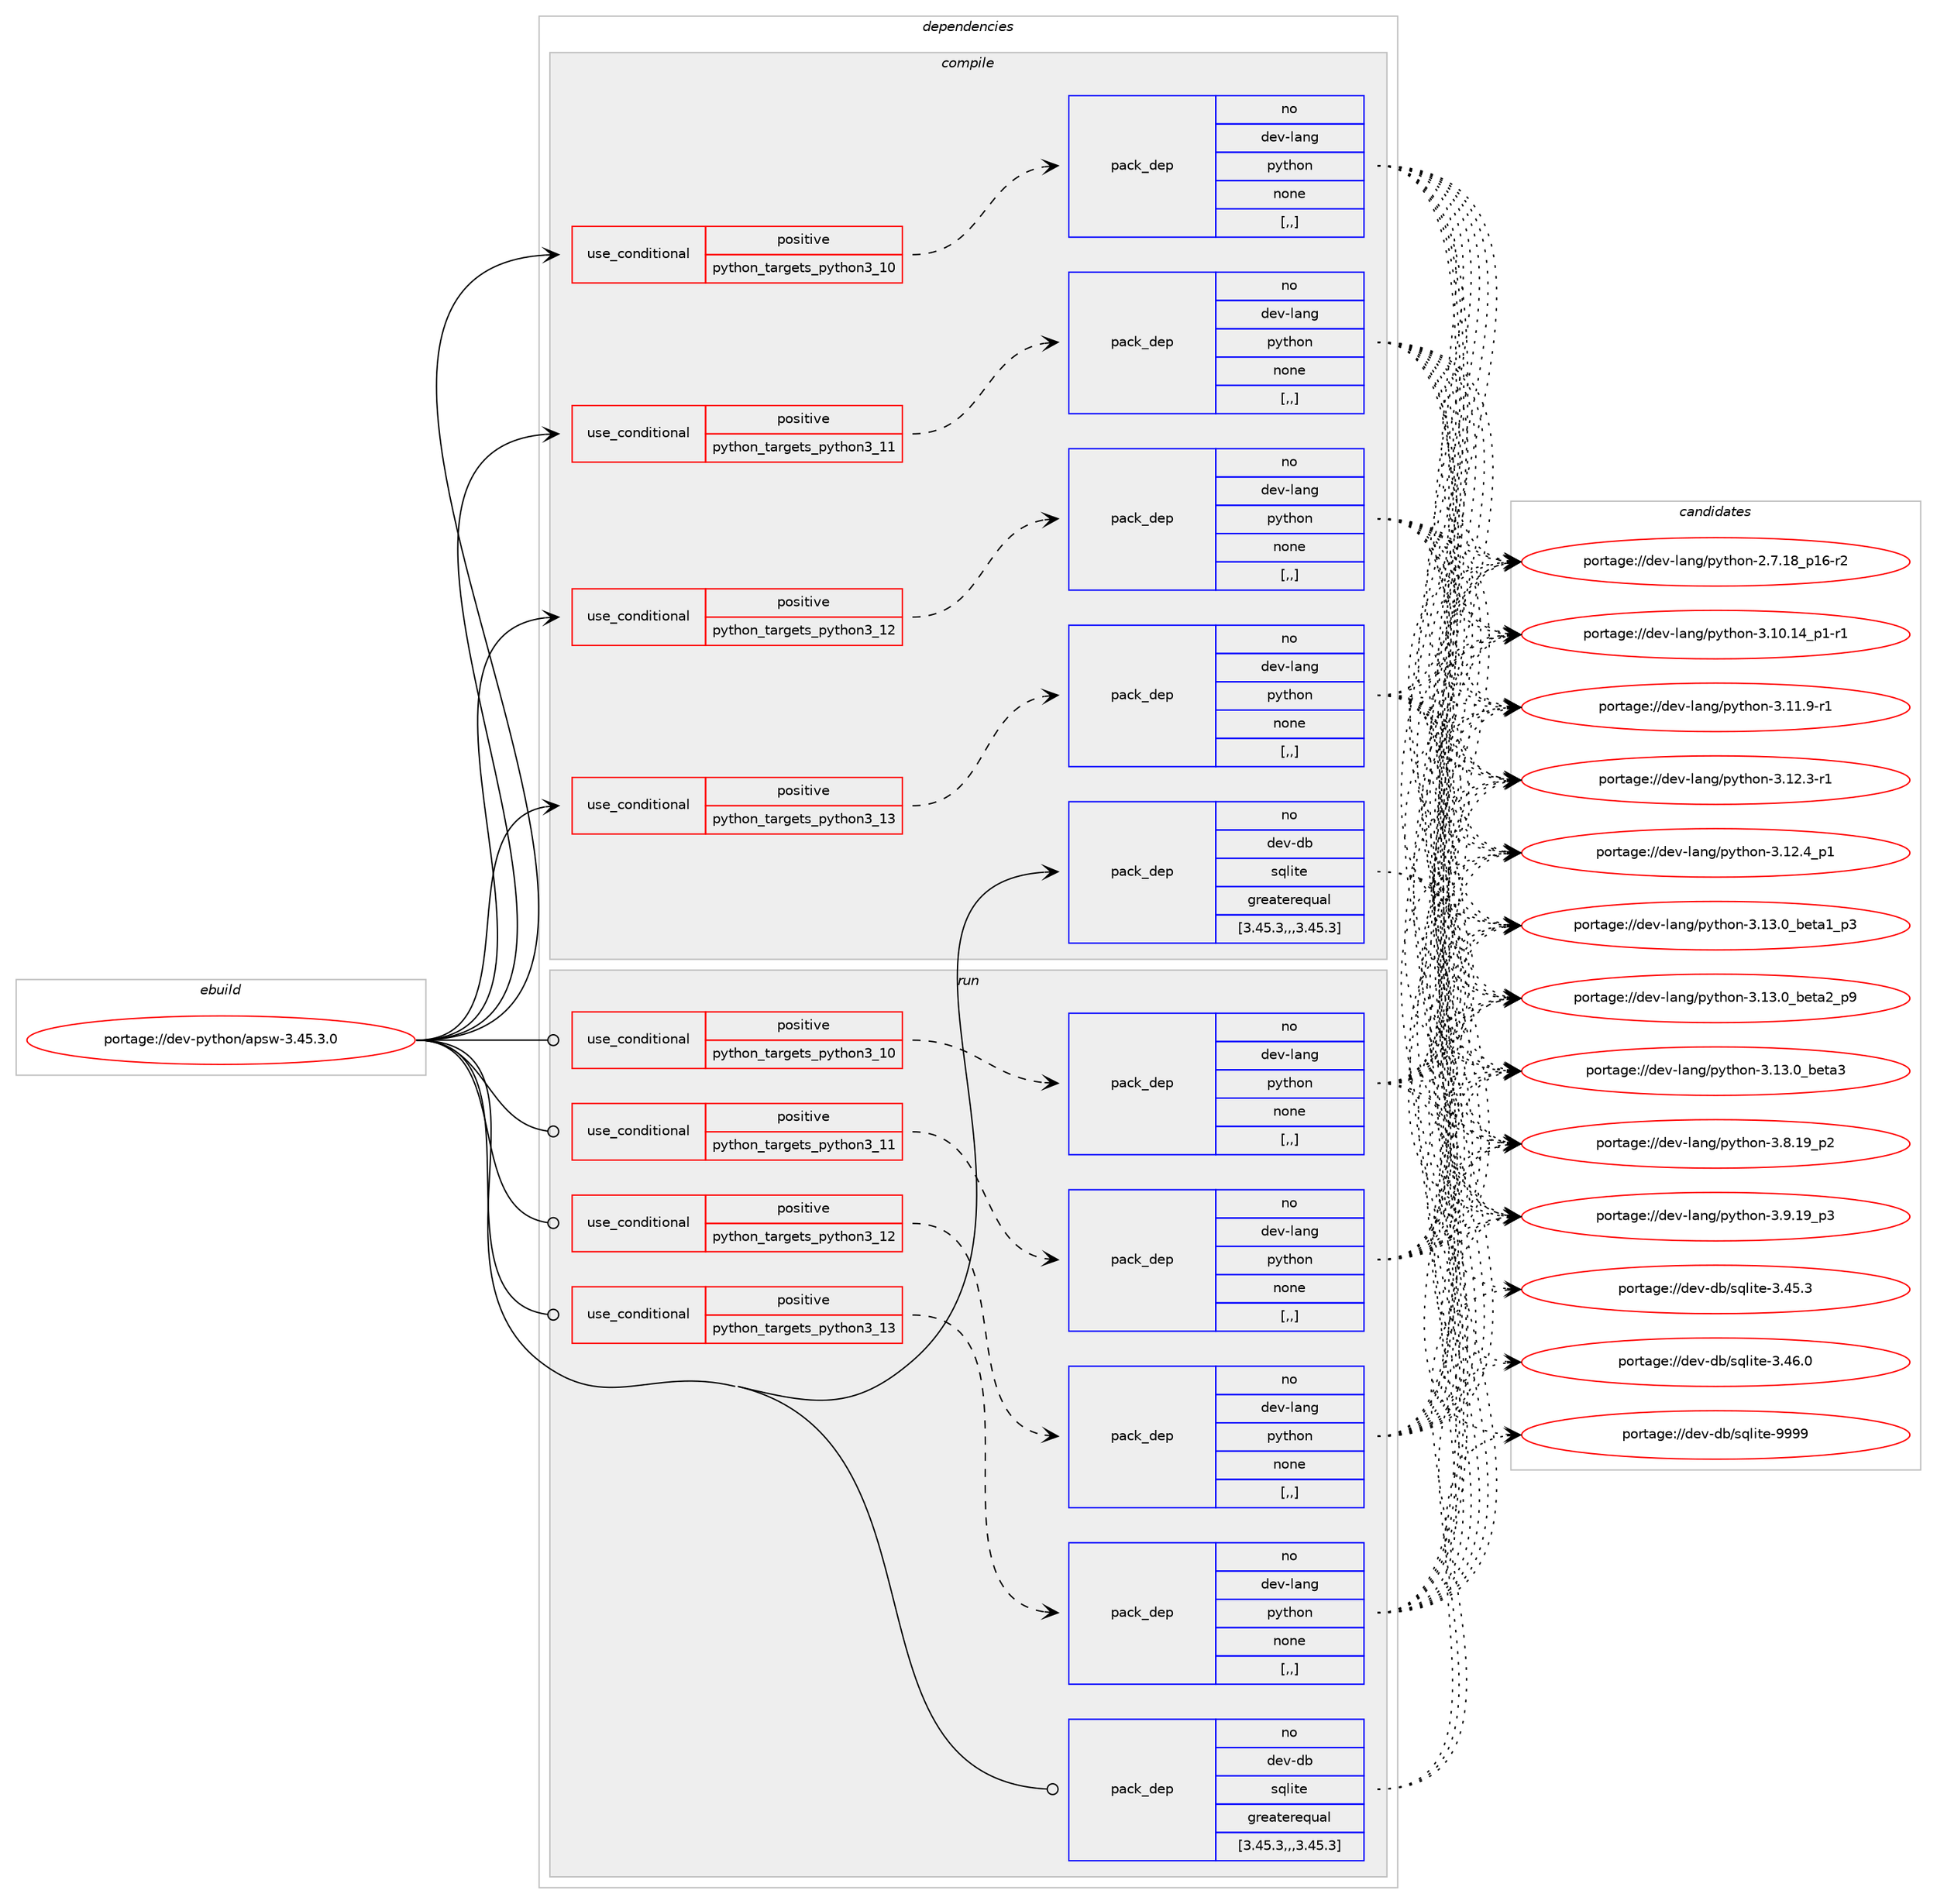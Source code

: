 digraph prolog {

# *************
# Graph options
# *************

newrank=true;
concentrate=true;
compound=true;
graph [rankdir=LR,fontname=Helvetica,fontsize=10,ranksep=1.5];#, ranksep=2.5, nodesep=0.2];
edge  [arrowhead=vee];
node  [fontname=Helvetica,fontsize=10];

# **********
# The ebuild
# **********

subgraph cluster_leftcol {
color=gray;
label=<<i>ebuild</i>>;
id [label="portage://dev-python/apsw-3.45.3.0", color=red, width=4, href="../dev-python/apsw-3.45.3.0.svg"];
}

# ****************
# The dependencies
# ****************

subgraph cluster_midcol {
color=gray;
label=<<i>dependencies</i>>;
subgraph cluster_compile {
fillcolor="#eeeeee";
style=filled;
label=<<i>compile</i>>;
subgraph cond30078 {
dependency138752 [label=<<TABLE BORDER="0" CELLBORDER="1" CELLSPACING="0" CELLPADDING="4"><TR><TD ROWSPAN="3" CELLPADDING="10">use_conditional</TD></TR><TR><TD>positive</TD></TR><TR><TD>python_targets_python3_10</TD></TR></TABLE>>, shape=none, color=red];
subgraph pack107465 {
dependency138753 [label=<<TABLE BORDER="0" CELLBORDER="1" CELLSPACING="0" CELLPADDING="4" WIDTH="220"><TR><TD ROWSPAN="6" CELLPADDING="30">pack_dep</TD></TR><TR><TD WIDTH="110">no</TD></TR><TR><TD>dev-lang</TD></TR><TR><TD>python</TD></TR><TR><TD>none</TD></TR><TR><TD>[,,]</TD></TR></TABLE>>, shape=none, color=blue];
}
dependency138752:e -> dependency138753:w [weight=20,style="dashed",arrowhead="vee"];
}
id:e -> dependency138752:w [weight=20,style="solid",arrowhead="vee"];
subgraph cond30079 {
dependency138754 [label=<<TABLE BORDER="0" CELLBORDER="1" CELLSPACING="0" CELLPADDING="4"><TR><TD ROWSPAN="3" CELLPADDING="10">use_conditional</TD></TR><TR><TD>positive</TD></TR><TR><TD>python_targets_python3_11</TD></TR></TABLE>>, shape=none, color=red];
subgraph pack107466 {
dependency138755 [label=<<TABLE BORDER="0" CELLBORDER="1" CELLSPACING="0" CELLPADDING="4" WIDTH="220"><TR><TD ROWSPAN="6" CELLPADDING="30">pack_dep</TD></TR><TR><TD WIDTH="110">no</TD></TR><TR><TD>dev-lang</TD></TR><TR><TD>python</TD></TR><TR><TD>none</TD></TR><TR><TD>[,,]</TD></TR></TABLE>>, shape=none, color=blue];
}
dependency138754:e -> dependency138755:w [weight=20,style="dashed",arrowhead="vee"];
}
id:e -> dependency138754:w [weight=20,style="solid",arrowhead="vee"];
subgraph cond30080 {
dependency138756 [label=<<TABLE BORDER="0" CELLBORDER="1" CELLSPACING="0" CELLPADDING="4"><TR><TD ROWSPAN="3" CELLPADDING="10">use_conditional</TD></TR><TR><TD>positive</TD></TR><TR><TD>python_targets_python3_12</TD></TR></TABLE>>, shape=none, color=red];
subgraph pack107467 {
dependency138757 [label=<<TABLE BORDER="0" CELLBORDER="1" CELLSPACING="0" CELLPADDING="4" WIDTH="220"><TR><TD ROWSPAN="6" CELLPADDING="30">pack_dep</TD></TR><TR><TD WIDTH="110">no</TD></TR><TR><TD>dev-lang</TD></TR><TR><TD>python</TD></TR><TR><TD>none</TD></TR><TR><TD>[,,]</TD></TR></TABLE>>, shape=none, color=blue];
}
dependency138756:e -> dependency138757:w [weight=20,style="dashed",arrowhead="vee"];
}
id:e -> dependency138756:w [weight=20,style="solid",arrowhead="vee"];
subgraph cond30081 {
dependency138758 [label=<<TABLE BORDER="0" CELLBORDER="1" CELLSPACING="0" CELLPADDING="4"><TR><TD ROWSPAN="3" CELLPADDING="10">use_conditional</TD></TR><TR><TD>positive</TD></TR><TR><TD>python_targets_python3_13</TD></TR></TABLE>>, shape=none, color=red];
subgraph pack107468 {
dependency138759 [label=<<TABLE BORDER="0" CELLBORDER="1" CELLSPACING="0" CELLPADDING="4" WIDTH="220"><TR><TD ROWSPAN="6" CELLPADDING="30">pack_dep</TD></TR><TR><TD WIDTH="110">no</TD></TR><TR><TD>dev-lang</TD></TR><TR><TD>python</TD></TR><TR><TD>none</TD></TR><TR><TD>[,,]</TD></TR></TABLE>>, shape=none, color=blue];
}
dependency138758:e -> dependency138759:w [weight=20,style="dashed",arrowhead="vee"];
}
id:e -> dependency138758:w [weight=20,style="solid",arrowhead="vee"];
subgraph pack107469 {
dependency138760 [label=<<TABLE BORDER="0" CELLBORDER="1" CELLSPACING="0" CELLPADDING="4" WIDTH="220"><TR><TD ROWSPAN="6" CELLPADDING="30">pack_dep</TD></TR><TR><TD WIDTH="110">no</TD></TR><TR><TD>dev-db</TD></TR><TR><TD>sqlite</TD></TR><TR><TD>greaterequal</TD></TR><TR><TD>[3.45.3,,,3.45.3]</TD></TR></TABLE>>, shape=none, color=blue];
}
id:e -> dependency138760:w [weight=20,style="solid",arrowhead="vee"];
}
subgraph cluster_compileandrun {
fillcolor="#eeeeee";
style=filled;
label=<<i>compile and run</i>>;
}
subgraph cluster_run {
fillcolor="#eeeeee";
style=filled;
label=<<i>run</i>>;
subgraph cond30082 {
dependency138761 [label=<<TABLE BORDER="0" CELLBORDER="1" CELLSPACING="0" CELLPADDING="4"><TR><TD ROWSPAN="3" CELLPADDING="10">use_conditional</TD></TR><TR><TD>positive</TD></TR><TR><TD>python_targets_python3_10</TD></TR></TABLE>>, shape=none, color=red];
subgraph pack107470 {
dependency138762 [label=<<TABLE BORDER="0" CELLBORDER="1" CELLSPACING="0" CELLPADDING="4" WIDTH="220"><TR><TD ROWSPAN="6" CELLPADDING="30">pack_dep</TD></TR><TR><TD WIDTH="110">no</TD></TR><TR><TD>dev-lang</TD></TR><TR><TD>python</TD></TR><TR><TD>none</TD></TR><TR><TD>[,,]</TD></TR></TABLE>>, shape=none, color=blue];
}
dependency138761:e -> dependency138762:w [weight=20,style="dashed",arrowhead="vee"];
}
id:e -> dependency138761:w [weight=20,style="solid",arrowhead="odot"];
subgraph cond30083 {
dependency138763 [label=<<TABLE BORDER="0" CELLBORDER="1" CELLSPACING="0" CELLPADDING="4"><TR><TD ROWSPAN="3" CELLPADDING="10">use_conditional</TD></TR><TR><TD>positive</TD></TR><TR><TD>python_targets_python3_11</TD></TR></TABLE>>, shape=none, color=red];
subgraph pack107471 {
dependency138764 [label=<<TABLE BORDER="0" CELLBORDER="1" CELLSPACING="0" CELLPADDING="4" WIDTH="220"><TR><TD ROWSPAN="6" CELLPADDING="30">pack_dep</TD></TR><TR><TD WIDTH="110">no</TD></TR><TR><TD>dev-lang</TD></TR><TR><TD>python</TD></TR><TR><TD>none</TD></TR><TR><TD>[,,]</TD></TR></TABLE>>, shape=none, color=blue];
}
dependency138763:e -> dependency138764:w [weight=20,style="dashed",arrowhead="vee"];
}
id:e -> dependency138763:w [weight=20,style="solid",arrowhead="odot"];
subgraph cond30084 {
dependency138765 [label=<<TABLE BORDER="0" CELLBORDER="1" CELLSPACING="0" CELLPADDING="4"><TR><TD ROWSPAN="3" CELLPADDING="10">use_conditional</TD></TR><TR><TD>positive</TD></TR><TR><TD>python_targets_python3_12</TD></TR></TABLE>>, shape=none, color=red];
subgraph pack107472 {
dependency138766 [label=<<TABLE BORDER="0" CELLBORDER="1" CELLSPACING="0" CELLPADDING="4" WIDTH="220"><TR><TD ROWSPAN="6" CELLPADDING="30">pack_dep</TD></TR><TR><TD WIDTH="110">no</TD></TR><TR><TD>dev-lang</TD></TR><TR><TD>python</TD></TR><TR><TD>none</TD></TR><TR><TD>[,,]</TD></TR></TABLE>>, shape=none, color=blue];
}
dependency138765:e -> dependency138766:w [weight=20,style="dashed",arrowhead="vee"];
}
id:e -> dependency138765:w [weight=20,style="solid",arrowhead="odot"];
subgraph cond30085 {
dependency138767 [label=<<TABLE BORDER="0" CELLBORDER="1" CELLSPACING="0" CELLPADDING="4"><TR><TD ROWSPAN="3" CELLPADDING="10">use_conditional</TD></TR><TR><TD>positive</TD></TR><TR><TD>python_targets_python3_13</TD></TR></TABLE>>, shape=none, color=red];
subgraph pack107473 {
dependency138768 [label=<<TABLE BORDER="0" CELLBORDER="1" CELLSPACING="0" CELLPADDING="4" WIDTH="220"><TR><TD ROWSPAN="6" CELLPADDING="30">pack_dep</TD></TR><TR><TD WIDTH="110">no</TD></TR><TR><TD>dev-lang</TD></TR><TR><TD>python</TD></TR><TR><TD>none</TD></TR><TR><TD>[,,]</TD></TR></TABLE>>, shape=none, color=blue];
}
dependency138767:e -> dependency138768:w [weight=20,style="dashed",arrowhead="vee"];
}
id:e -> dependency138767:w [weight=20,style="solid",arrowhead="odot"];
subgraph pack107474 {
dependency138769 [label=<<TABLE BORDER="0" CELLBORDER="1" CELLSPACING="0" CELLPADDING="4" WIDTH="220"><TR><TD ROWSPAN="6" CELLPADDING="30">pack_dep</TD></TR><TR><TD WIDTH="110">no</TD></TR><TR><TD>dev-db</TD></TR><TR><TD>sqlite</TD></TR><TR><TD>greaterequal</TD></TR><TR><TD>[3.45.3,,,3.45.3]</TD></TR></TABLE>>, shape=none, color=blue];
}
id:e -> dependency138769:w [weight=20,style="solid",arrowhead="odot"];
}
}

# **************
# The candidates
# **************

subgraph cluster_choices {
rank=same;
color=gray;
label=<<i>candidates</i>>;

subgraph choice107465 {
color=black;
nodesep=1;
choice100101118451089711010347112121116104111110455046554649569511249544511450 [label="portage://dev-lang/python-2.7.18_p16-r2", color=red, width=4,href="../dev-lang/python-2.7.18_p16-r2.svg"];
choice100101118451089711010347112121116104111110455146494846495295112494511449 [label="portage://dev-lang/python-3.10.14_p1-r1", color=red, width=4,href="../dev-lang/python-3.10.14_p1-r1.svg"];
choice100101118451089711010347112121116104111110455146494946574511449 [label="portage://dev-lang/python-3.11.9-r1", color=red, width=4,href="../dev-lang/python-3.11.9-r1.svg"];
choice100101118451089711010347112121116104111110455146495046514511449 [label="portage://dev-lang/python-3.12.3-r1", color=red, width=4,href="../dev-lang/python-3.12.3-r1.svg"];
choice100101118451089711010347112121116104111110455146495046529511249 [label="portage://dev-lang/python-3.12.4_p1", color=red, width=4,href="../dev-lang/python-3.12.4_p1.svg"];
choice10010111845108971101034711212111610411111045514649514648959810111697499511251 [label="portage://dev-lang/python-3.13.0_beta1_p3", color=red, width=4,href="../dev-lang/python-3.13.0_beta1_p3.svg"];
choice10010111845108971101034711212111610411111045514649514648959810111697509511257 [label="portage://dev-lang/python-3.13.0_beta2_p9", color=red, width=4,href="../dev-lang/python-3.13.0_beta2_p9.svg"];
choice1001011184510897110103471121211161041111104551464951464895981011169751 [label="portage://dev-lang/python-3.13.0_beta3", color=red, width=4,href="../dev-lang/python-3.13.0_beta3.svg"];
choice100101118451089711010347112121116104111110455146564649579511250 [label="portage://dev-lang/python-3.8.19_p2", color=red, width=4,href="../dev-lang/python-3.8.19_p2.svg"];
choice100101118451089711010347112121116104111110455146574649579511251 [label="portage://dev-lang/python-3.9.19_p3", color=red, width=4,href="../dev-lang/python-3.9.19_p3.svg"];
dependency138753:e -> choice100101118451089711010347112121116104111110455046554649569511249544511450:w [style=dotted,weight="100"];
dependency138753:e -> choice100101118451089711010347112121116104111110455146494846495295112494511449:w [style=dotted,weight="100"];
dependency138753:e -> choice100101118451089711010347112121116104111110455146494946574511449:w [style=dotted,weight="100"];
dependency138753:e -> choice100101118451089711010347112121116104111110455146495046514511449:w [style=dotted,weight="100"];
dependency138753:e -> choice100101118451089711010347112121116104111110455146495046529511249:w [style=dotted,weight="100"];
dependency138753:e -> choice10010111845108971101034711212111610411111045514649514648959810111697499511251:w [style=dotted,weight="100"];
dependency138753:e -> choice10010111845108971101034711212111610411111045514649514648959810111697509511257:w [style=dotted,weight="100"];
dependency138753:e -> choice1001011184510897110103471121211161041111104551464951464895981011169751:w [style=dotted,weight="100"];
dependency138753:e -> choice100101118451089711010347112121116104111110455146564649579511250:w [style=dotted,weight="100"];
dependency138753:e -> choice100101118451089711010347112121116104111110455146574649579511251:w [style=dotted,weight="100"];
}
subgraph choice107466 {
color=black;
nodesep=1;
choice100101118451089711010347112121116104111110455046554649569511249544511450 [label="portage://dev-lang/python-2.7.18_p16-r2", color=red, width=4,href="../dev-lang/python-2.7.18_p16-r2.svg"];
choice100101118451089711010347112121116104111110455146494846495295112494511449 [label="portage://dev-lang/python-3.10.14_p1-r1", color=red, width=4,href="../dev-lang/python-3.10.14_p1-r1.svg"];
choice100101118451089711010347112121116104111110455146494946574511449 [label="portage://dev-lang/python-3.11.9-r1", color=red, width=4,href="../dev-lang/python-3.11.9-r1.svg"];
choice100101118451089711010347112121116104111110455146495046514511449 [label="portage://dev-lang/python-3.12.3-r1", color=red, width=4,href="../dev-lang/python-3.12.3-r1.svg"];
choice100101118451089711010347112121116104111110455146495046529511249 [label="portage://dev-lang/python-3.12.4_p1", color=red, width=4,href="../dev-lang/python-3.12.4_p1.svg"];
choice10010111845108971101034711212111610411111045514649514648959810111697499511251 [label="portage://dev-lang/python-3.13.0_beta1_p3", color=red, width=4,href="../dev-lang/python-3.13.0_beta1_p3.svg"];
choice10010111845108971101034711212111610411111045514649514648959810111697509511257 [label="portage://dev-lang/python-3.13.0_beta2_p9", color=red, width=4,href="../dev-lang/python-3.13.0_beta2_p9.svg"];
choice1001011184510897110103471121211161041111104551464951464895981011169751 [label="portage://dev-lang/python-3.13.0_beta3", color=red, width=4,href="../dev-lang/python-3.13.0_beta3.svg"];
choice100101118451089711010347112121116104111110455146564649579511250 [label="portage://dev-lang/python-3.8.19_p2", color=red, width=4,href="../dev-lang/python-3.8.19_p2.svg"];
choice100101118451089711010347112121116104111110455146574649579511251 [label="portage://dev-lang/python-3.9.19_p3", color=red, width=4,href="../dev-lang/python-3.9.19_p3.svg"];
dependency138755:e -> choice100101118451089711010347112121116104111110455046554649569511249544511450:w [style=dotted,weight="100"];
dependency138755:e -> choice100101118451089711010347112121116104111110455146494846495295112494511449:w [style=dotted,weight="100"];
dependency138755:e -> choice100101118451089711010347112121116104111110455146494946574511449:w [style=dotted,weight="100"];
dependency138755:e -> choice100101118451089711010347112121116104111110455146495046514511449:w [style=dotted,weight="100"];
dependency138755:e -> choice100101118451089711010347112121116104111110455146495046529511249:w [style=dotted,weight="100"];
dependency138755:e -> choice10010111845108971101034711212111610411111045514649514648959810111697499511251:w [style=dotted,weight="100"];
dependency138755:e -> choice10010111845108971101034711212111610411111045514649514648959810111697509511257:w [style=dotted,weight="100"];
dependency138755:e -> choice1001011184510897110103471121211161041111104551464951464895981011169751:w [style=dotted,weight="100"];
dependency138755:e -> choice100101118451089711010347112121116104111110455146564649579511250:w [style=dotted,weight="100"];
dependency138755:e -> choice100101118451089711010347112121116104111110455146574649579511251:w [style=dotted,weight="100"];
}
subgraph choice107467 {
color=black;
nodesep=1;
choice100101118451089711010347112121116104111110455046554649569511249544511450 [label="portage://dev-lang/python-2.7.18_p16-r2", color=red, width=4,href="../dev-lang/python-2.7.18_p16-r2.svg"];
choice100101118451089711010347112121116104111110455146494846495295112494511449 [label="portage://dev-lang/python-3.10.14_p1-r1", color=red, width=4,href="../dev-lang/python-3.10.14_p1-r1.svg"];
choice100101118451089711010347112121116104111110455146494946574511449 [label="portage://dev-lang/python-3.11.9-r1", color=red, width=4,href="../dev-lang/python-3.11.9-r1.svg"];
choice100101118451089711010347112121116104111110455146495046514511449 [label="portage://dev-lang/python-3.12.3-r1", color=red, width=4,href="../dev-lang/python-3.12.3-r1.svg"];
choice100101118451089711010347112121116104111110455146495046529511249 [label="portage://dev-lang/python-3.12.4_p1", color=red, width=4,href="../dev-lang/python-3.12.4_p1.svg"];
choice10010111845108971101034711212111610411111045514649514648959810111697499511251 [label="portage://dev-lang/python-3.13.0_beta1_p3", color=red, width=4,href="../dev-lang/python-3.13.0_beta1_p3.svg"];
choice10010111845108971101034711212111610411111045514649514648959810111697509511257 [label="portage://dev-lang/python-3.13.0_beta2_p9", color=red, width=4,href="../dev-lang/python-3.13.0_beta2_p9.svg"];
choice1001011184510897110103471121211161041111104551464951464895981011169751 [label="portage://dev-lang/python-3.13.0_beta3", color=red, width=4,href="../dev-lang/python-3.13.0_beta3.svg"];
choice100101118451089711010347112121116104111110455146564649579511250 [label="portage://dev-lang/python-3.8.19_p2", color=red, width=4,href="../dev-lang/python-3.8.19_p2.svg"];
choice100101118451089711010347112121116104111110455146574649579511251 [label="portage://dev-lang/python-3.9.19_p3", color=red, width=4,href="../dev-lang/python-3.9.19_p3.svg"];
dependency138757:e -> choice100101118451089711010347112121116104111110455046554649569511249544511450:w [style=dotted,weight="100"];
dependency138757:e -> choice100101118451089711010347112121116104111110455146494846495295112494511449:w [style=dotted,weight="100"];
dependency138757:e -> choice100101118451089711010347112121116104111110455146494946574511449:w [style=dotted,weight="100"];
dependency138757:e -> choice100101118451089711010347112121116104111110455146495046514511449:w [style=dotted,weight="100"];
dependency138757:e -> choice100101118451089711010347112121116104111110455146495046529511249:w [style=dotted,weight="100"];
dependency138757:e -> choice10010111845108971101034711212111610411111045514649514648959810111697499511251:w [style=dotted,weight="100"];
dependency138757:e -> choice10010111845108971101034711212111610411111045514649514648959810111697509511257:w [style=dotted,weight="100"];
dependency138757:e -> choice1001011184510897110103471121211161041111104551464951464895981011169751:w [style=dotted,weight="100"];
dependency138757:e -> choice100101118451089711010347112121116104111110455146564649579511250:w [style=dotted,weight="100"];
dependency138757:e -> choice100101118451089711010347112121116104111110455146574649579511251:w [style=dotted,weight="100"];
}
subgraph choice107468 {
color=black;
nodesep=1;
choice100101118451089711010347112121116104111110455046554649569511249544511450 [label="portage://dev-lang/python-2.7.18_p16-r2", color=red, width=4,href="../dev-lang/python-2.7.18_p16-r2.svg"];
choice100101118451089711010347112121116104111110455146494846495295112494511449 [label="portage://dev-lang/python-3.10.14_p1-r1", color=red, width=4,href="../dev-lang/python-3.10.14_p1-r1.svg"];
choice100101118451089711010347112121116104111110455146494946574511449 [label="portage://dev-lang/python-3.11.9-r1", color=red, width=4,href="../dev-lang/python-3.11.9-r1.svg"];
choice100101118451089711010347112121116104111110455146495046514511449 [label="portage://dev-lang/python-3.12.3-r1", color=red, width=4,href="../dev-lang/python-3.12.3-r1.svg"];
choice100101118451089711010347112121116104111110455146495046529511249 [label="portage://dev-lang/python-3.12.4_p1", color=red, width=4,href="../dev-lang/python-3.12.4_p1.svg"];
choice10010111845108971101034711212111610411111045514649514648959810111697499511251 [label="portage://dev-lang/python-3.13.0_beta1_p3", color=red, width=4,href="../dev-lang/python-3.13.0_beta1_p3.svg"];
choice10010111845108971101034711212111610411111045514649514648959810111697509511257 [label="portage://dev-lang/python-3.13.0_beta2_p9", color=red, width=4,href="../dev-lang/python-3.13.0_beta2_p9.svg"];
choice1001011184510897110103471121211161041111104551464951464895981011169751 [label="portage://dev-lang/python-3.13.0_beta3", color=red, width=4,href="../dev-lang/python-3.13.0_beta3.svg"];
choice100101118451089711010347112121116104111110455146564649579511250 [label="portage://dev-lang/python-3.8.19_p2", color=red, width=4,href="../dev-lang/python-3.8.19_p2.svg"];
choice100101118451089711010347112121116104111110455146574649579511251 [label="portage://dev-lang/python-3.9.19_p3", color=red, width=4,href="../dev-lang/python-3.9.19_p3.svg"];
dependency138759:e -> choice100101118451089711010347112121116104111110455046554649569511249544511450:w [style=dotted,weight="100"];
dependency138759:e -> choice100101118451089711010347112121116104111110455146494846495295112494511449:w [style=dotted,weight="100"];
dependency138759:e -> choice100101118451089711010347112121116104111110455146494946574511449:w [style=dotted,weight="100"];
dependency138759:e -> choice100101118451089711010347112121116104111110455146495046514511449:w [style=dotted,weight="100"];
dependency138759:e -> choice100101118451089711010347112121116104111110455146495046529511249:w [style=dotted,weight="100"];
dependency138759:e -> choice10010111845108971101034711212111610411111045514649514648959810111697499511251:w [style=dotted,weight="100"];
dependency138759:e -> choice10010111845108971101034711212111610411111045514649514648959810111697509511257:w [style=dotted,weight="100"];
dependency138759:e -> choice1001011184510897110103471121211161041111104551464951464895981011169751:w [style=dotted,weight="100"];
dependency138759:e -> choice100101118451089711010347112121116104111110455146564649579511250:w [style=dotted,weight="100"];
dependency138759:e -> choice100101118451089711010347112121116104111110455146574649579511251:w [style=dotted,weight="100"];
}
subgraph choice107469 {
color=black;
nodesep=1;
choice10010111845100984711511310810511610145514652534651 [label="portage://dev-db/sqlite-3.45.3", color=red, width=4,href="../dev-db/sqlite-3.45.3.svg"];
choice10010111845100984711511310810511610145514652544648 [label="portage://dev-db/sqlite-3.46.0", color=red, width=4,href="../dev-db/sqlite-3.46.0.svg"];
choice1001011184510098471151131081051161014557575757 [label="portage://dev-db/sqlite-9999", color=red, width=4,href="../dev-db/sqlite-9999.svg"];
dependency138760:e -> choice10010111845100984711511310810511610145514652534651:w [style=dotted,weight="100"];
dependency138760:e -> choice10010111845100984711511310810511610145514652544648:w [style=dotted,weight="100"];
dependency138760:e -> choice1001011184510098471151131081051161014557575757:w [style=dotted,weight="100"];
}
subgraph choice107470 {
color=black;
nodesep=1;
choice100101118451089711010347112121116104111110455046554649569511249544511450 [label="portage://dev-lang/python-2.7.18_p16-r2", color=red, width=4,href="../dev-lang/python-2.7.18_p16-r2.svg"];
choice100101118451089711010347112121116104111110455146494846495295112494511449 [label="portage://dev-lang/python-3.10.14_p1-r1", color=red, width=4,href="../dev-lang/python-3.10.14_p1-r1.svg"];
choice100101118451089711010347112121116104111110455146494946574511449 [label="portage://dev-lang/python-3.11.9-r1", color=red, width=4,href="../dev-lang/python-3.11.9-r1.svg"];
choice100101118451089711010347112121116104111110455146495046514511449 [label="portage://dev-lang/python-3.12.3-r1", color=red, width=4,href="../dev-lang/python-3.12.3-r1.svg"];
choice100101118451089711010347112121116104111110455146495046529511249 [label="portage://dev-lang/python-3.12.4_p1", color=red, width=4,href="../dev-lang/python-3.12.4_p1.svg"];
choice10010111845108971101034711212111610411111045514649514648959810111697499511251 [label="portage://dev-lang/python-3.13.0_beta1_p3", color=red, width=4,href="../dev-lang/python-3.13.0_beta1_p3.svg"];
choice10010111845108971101034711212111610411111045514649514648959810111697509511257 [label="portage://dev-lang/python-3.13.0_beta2_p9", color=red, width=4,href="../dev-lang/python-3.13.0_beta2_p9.svg"];
choice1001011184510897110103471121211161041111104551464951464895981011169751 [label="portage://dev-lang/python-3.13.0_beta3", color=red, width=4,href="../dev-lang/python-3.13.0_beta3.svg"];
choice100101118451089711010347112121116104111110455146564649579511250 [label="portage://dev-lang/python-3.8.19_p2", color=red, width=4,href="../dev-lang/python-3.8.19_p2.svg"];
choice100101118451089711010347112121116104111110455146574649579511251 [label="portage://dev-lang/python-3.9.19_p3", color=red, width=4,href="../dev-lang/python-3.9.19_p3.svg"];
dependency138762:e -> choice100101118451089711010347112121116104111110455046554649569511249544511450:w [style=dotted,weight="100"];
dependency138762:e -> choice100101118451089711010347112121116104111110455146494846495295112494511449:w [style=dotted,weight="100"];
dependency138762:e -> choice100101118451089711010347112121116104111110455146494946574511449:w [style=dotted,weight="100"];
dependency138762:e -> choice100101118451089711010347112121116104111110455146495046514511449:w [style=dotted,weight="100"];
dependency138762:e -> choice100101118451089711010347112121116104111110455146495046529511249:w [style=dotted,weight="100"];
dependency138762:e -> choice10010111845108971101034711212111610411111045514649514648959810111697499511251:w [style=dotted,weight="100"];
dependency138762:e -> choice10010111845108971101034711212111610411111045514649514648959810111697509511257:w [style=dotted,weight="100"];
dependency138762:e -> choice1001011184510897110103471121211161041111104551464951464895981011169751:w [style=dotted,weight="100"];
dependency138762:e -> choice100101118451089711010347112121116104111110455146564649579511250:w [style=dotted,weight="100"];
dependency138762:e -> choice100101118451089711010347112121116104111110455146574649579511251:w [style=dotted,weight="100"];
}
subgraph choice107471 {
color=black;
nodesep=1;
choice100101118451089711010347112121116104111110455046554649569511249544511450 [label="portage://dev-lang/python-2.7.18_p16-r2", color=red, width=4,href="../dev-lang/python-2.7.18_p16-r2.svg"];
choice100101118451089711010347112121116104111110455146494846495295112494511449 [label="portage://dev-lang/python-3.10.14_p1-r1", color=red, width=4,href="../dev-lang/python-3.10.14_p1-r1.svg"];
choice100101118451089711010347112121116104111110455146494946574511449 [label="portage://dev-lang/python-3.11.9-r1", color=red, width=4,href="../dev-lang/python-3.11.9-r1.svg"];
choice100101118451089711010347112121116104111110455146495046514511449 [label="portage://dev-lang/python-3.12.3-r1", color=red, width=4,href="../dev-lang/python-3.12.3-r1.svg"];
choice100101118451089711010347112121116104111110455146495046529511249 [label="portage://dev-lang/python-3.12.4_p1", color=red, width=4,href="../dev-lang/python-3.12.4_p1.svg"];
choice10010111845108971101034711212111610411111045514649514648959810111697499511251 [label="portage://dev-lang/python-3.13.0_beta1_p3", color=red, width=4,href="../dev-lang/python-3.13.0_beta1_p3.svg"];
choice10010111845108971101034711212111610411111045514649514648959810111697509511257 [label="portage://dev-lang/python-3.13.0_beta2_p9", color=red, width=4,href="../dev-lang/python-3.13.0_beta2_p9.svg"];
choice1001011184510897110103471121211161041111104551464951464895981011169751 [label="portage://dev-lang/python-3.13.0_beta3", color=red, width=4,href="../dev-lang/python-3.13.0_beta3.svg"];
choice100101118451089711010347112121116104111110455146564649579511250 [label="portage://dev-lang/python-3.8.19_p2", color=red, width=4,href="../dev-lang/python-3.8.19_p2.svg"];
choice100101118451089711010347112121116104111110455146574649579511251 [label="portage://dev-lang/python-3.9.19_p3", color=red, width=4,href="../dev-lang/python-3.9.19_p3.svg"];
dependency138764:e -> choice100101118451089711010347112121116104111110455046554649569511249544511450:w [style=dotted,weight="100"];
dependency138764:e -> choice100101118451089711010347112121116104111110455146494846495295112494511449:w [style=dotted,weight="100"];
dependency138764:e -> choice100101118451089711010347112121116104111110455146494946574511449:w [style=dotted,weight="100"];
dependency138764:e -> choice100101118451089711010347112121116104111110455146495046514511449:w [style=dotted,weight="100"];
dependency138764:e -> choice100101118451089711010347112121116104111110455146495046529511249:w [style=dotted,weight="100"];
dependency138764:e -> choice10010111845108971101034711212111610411111045514649514648959810111697499511251:w [style=dotted,weight="100"];
dependency138764:e -> choice10010111845108971101034711212111610411111045514649514648959810111697509511257:w [style=dotted,weight="100"];
dependency138764:e -> choice1001011184510897110103471121211161041111104551464951464895981011169751:w [style=dotted,weight="100"];
dependency138764:e -> choice100101118451089711010347112121116104111110455146564649579511250:w [style=dotted,weight="100"];
dependency138764:e -> choice100101118451089711010347112121116104111110455146574649579511251:w [style=dotted,weight="100"];
}
subgraph choice107472 {
color=black;
nodesep=1;
choice100101118451089711010347112121116104111110455046554649569511249544511450 [label="portage://dev-lang/python-2.7.18_p16-r2", color=red, width=4,href="../dev-lang/python-2.7.18_p16-r2.svg"];
choice100101118451089711010347112121116104111110455146494846495295112494511449 [label="portage://dev-lang/python-3.10.14_p1-r1", color=red, width=4,href="../dev-lang/python-3.10.14_p1-r1.svg"];
choice100101118451089711010347112121116104111110455146494946574511449 [label="portage://dev-lang/python-3.11.9-r1", color=red, width=4,href="../dev-lang/python-3.11.9-r1.svg"];
choice100101118451089711010347112121116104111110455146495046514511449 [label="portage://dev-lang/python-3.12.3-r1", color=red, width=4,href="../dev-lang/python-3.12.3-r1.svg"];
choice100101118451089711010347112121116104111110455146495046529511249 [label="portage://dev-lang/python-3.12.4_p1", color=red, width=4,href="../dev-lang/python-3.12.4_p1.svg"];
choice10010111845108971101034711212111610411111045514649514648959810111697499511251 [label="portage://dev-lang/python-3.13.0_beta1_p3", color=red, width=4,href="../dev-lang/python-3.13.0_beta1_p3.svg"];
choice10010111845108971101034711212111610411111045514649514648959810111697509511257 [label="portage://dev-lang/python-3.13.0_beta2_p9", color=red, width=4,href="../dev-lang/python-3.13.0_beta2_p9.svg"];
choice1001011184510897110103471121211161041111104551464951464895981011169751 [label="portage://dev-lang/python-3.13.0_beta3", color=red, width=4,href="../dev-lang/python-3.13.0_beta3.svg"];
choice100101118451089711010347112121116104111110455146564649579511250 [label="portage://dev-lang/python-3.8.19_p2", color=red, width=4,href="../dev-lang/python-3.8.19_p2.svg"];
choice100101118451089711010347112121116104111110455146574649579511251 [label="portage://dev-lang/python-3.9.19_p3", color=red, width=4,href="../dev-lang/python-3.9.19_p3.svg"];
dependency138766:e -> choice100101118451089711010347112121116104111110455046554649569511249544511450:w [style=dotted,weight="100"];
dependency138766:e -> choice100101118451089711010347112121116104111110455146494846495295112494511449:w [style=dotted,weight="100"];
dependency138766:e -> choice100101118451089711010347112121116104111110455146494946574511449:w [style=dotted,weight="100"];
dependency138766:e -> choice100101118451089711010347112121116104111110455146495046514511449:w [style=dotted,weight="100"];
dependency138766:e -> choice100101118451089711010347112121116104111110455146495046529511249:w [style=dotted,weight="100"];
dependency138766:e -> choice10010111845108971101034711212111610411111045514649514648959810111697499511251:w [style=dotted,weight="100"];
dependency138766:e -> choice10010111845108971101034711212111610411111045514649514648959810111697509511257:w [style=dotted,weight="100"];
dependency138766:e -> choice1001011184510897110103471121211161041111104551464951464895981011169751:w [style=dotted,weight="100"];
dependency138766:e -> choice100101118451089711010347112121116104111110455146564649579511250:w [style=dotted,weight="100"];
dependency138766:e -> choice100101118451089711010347112121116104111110455146574649579511251:w [style=dotted,weight="100"];
}
subgraph choice107473 {
color=black;
nodesep=1;
choice100101118451089711010347112121116104111110455046554649569511249544511450 [label="portage://dev-lang/python-2.7.18_p16-r2", color=red, width=4,href="../dev-lang/python-2.7.18_p16-r2.svg"];
choice100101118451089711010347112121116104111110455146494846495295112494511449 [label="portage://dev-lang/python-3.10.14_p1-r1", color=red, width=4,href="../dev-lang/python-3.10.14_p1-r1.svg"];
choice100101118451089711010347112121116104111110455146494946574511449 [label="portage://dev-lang/python-3.11.9-r1", color=red, width=4,href="../dev-lang/python-3.11.9-r1.svg"];
choice100101118451089711010347112121116104111110455146495046514511449 [label="portage://dev-lang/python-3.12.3-r1", color=red, width=4,href="../dev-lang/python-3.12.3-r1.svg"];
choice100101118451089711010347112121116104111110455146495046529511249 [label="portage://dev-lang/python-3.12.4_p1", color=red, width=4,href="../dev-lang/python-3.12.4_p1.svg"];
choice10010111845108971101034711212111610411111045514649514648959810111697499511251 [label="portage://dev-lang/python-3.13.0_beta1_p3", color=red, width=4,href="../dev-lang/python-3.13.0_beta1_p3.svg"];
choice10010111845108971101034711212111610411111045514649514648959810111697509511257 [label="portage://dev-lang/python-3.13.0_beta2_p9", color=red, width=4,href="../dev-lang/python-3.13.0_beta2_p9.svg"];
choice1001011184510897110103471121211161041111104551464951464895981011169751 [label="portage://dev-lang/python-3.13.0_beta3", color=red, width=4,href="../dev-lang/python-3.13.0_beta3.svg"];
choice100101118451089711010347112121116104111110455146564649579511250 [label="portage://dev-lang/python-3.8.19_p2", color=red, width=4,href="../dev-lang/python-3.8.19_p2.svg"];
choice100101118451089711010347112121116104111110455146574649579511251 [label="portage://dev-lang/python-3.9.19_p3", color=red, width=4,href="../dev-lang/python-3.9.19_p3.svg"];
dependency138768:e -> choice100101118451089711010347112121116104111110455046554649569511249544511450:w [style=dotted,weight="100"];
dependency138768:e -> choice100101118451089711010347112121116104111110455146494846495295112494511449:w [style=dotted,weight="100"];
dependency138768:e -> choice100101118451089711010347112121116104111110455146494946574511449:w [style=dotted,weight="100"];
dependency138768:e -> choice100101118451089711010347112121116104111110455146495046514511449:w [style=dotted,weight="100"];
dependency138768:e -> choice100101118451089711010347112121116104111110455146495046529511249:w [style=dotted,weight="100"];
dependency138768:e -> choice10010111845108971101034711212111610411111045514649514648959810111697499511251:w [style=dotted,weight="100"];
dependency138768:e -> choice10010111845108971101034711212111610411111045514649514648959810111697509511257:w [style=dotted,weight="100"];
dependency138768:e -> choice1001011184510897110103471121211161041111104551464951464895981011169751:w [style=dotted,weight="100"];
dependency138768:e -> choice100101118451089711010347112121116104111110455146564649579511250:w [style=dotted,weight="100"];
dependency138768:e -> choice100101118451089711010347112121116104111110455146574649579511251:w [style=dotted,weight="100"];
}
subgraph choice107474 {
color=black;
nodesep=1;
choice10010111845100984711511310810511610145514652534651 [label="portage://dev-db/sqlite-3.45.3", color=red, width=4,href="../dev-db/sqlite-3.45.3.svg"];
choice10010111845100984711511310810511610145514652544648 [label="portage://dev-db/sqlite-3.46.0", color=red, width=4,href="../dev-db/sqlite-3.46.0.svg"];
choice1001011184510098471151131081051161014557575757 [label="portage://dev-db/sqlite-9999", color=red, width=4,href="../dev-db/sqlite-9999.svg"];
dependency138769:e -> choice10010111845100984711511310810511610145514652534651:w [style=dotted,weight="100"];
dependency138769:e -> choice10010111845100984711511310810511610145514652544648:w [style=dotted,weight="100"];
dependency138769:e -> choice1001011184510098471151131081051161014557575757:w [style=dotted,weight="100"];
}
}

}
